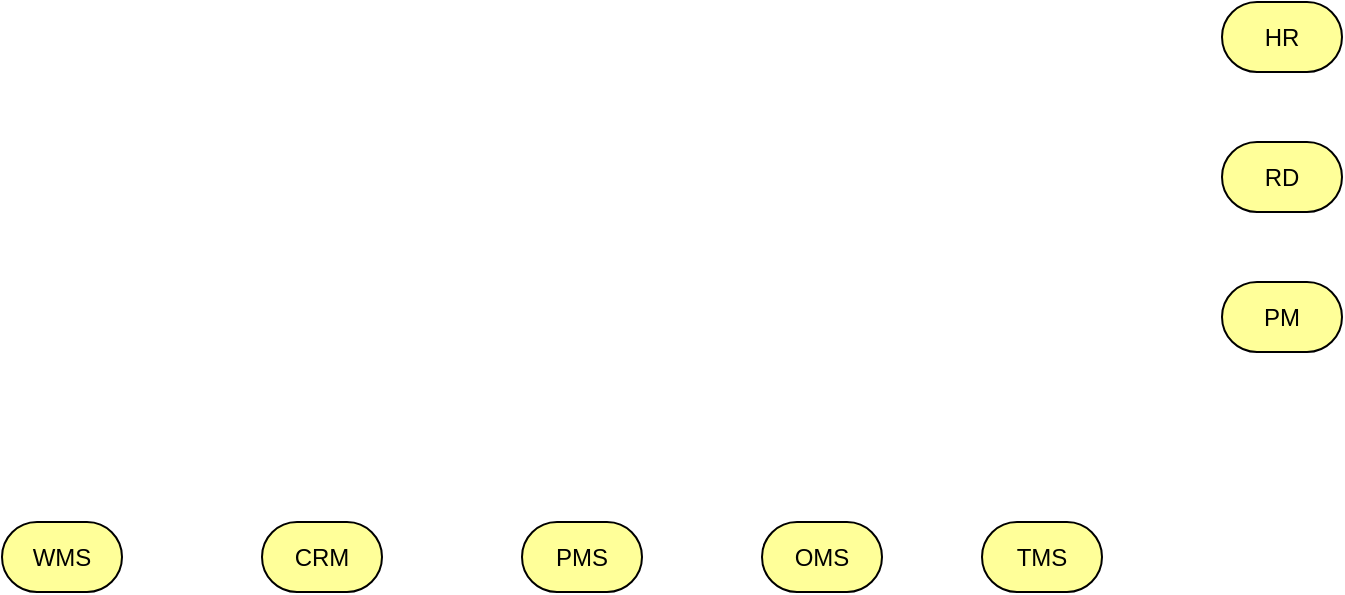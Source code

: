 <mxfile version="12.2.7" type="github" pages="1"><diagram id="SUPwY0HwSjwyPl2F55fH" name="Page-1"><mxGraphModel dx="1012" dy="500" grid="1" gridSize="10" guides="1" tooltips="1" connect="1" arrows="1" fold="1" page="1" pageScale="1" pageWidth="827" pageHeight="1169" math="0" shadow="0"><root><mxCell id="0"/><mxCell id="1" parent="0"/><mxCell id="wqNQRJWOFcjmoFV6VP_r-5" value="WMS" style="html=1;outlineConnect=0;whiteSpace=wrap;fillColor=#ffff99;shape=mxgraph.archimate3.service;" vertex="1" parent="1"><mxGeometry x="90" y="960" width="60" height="35" as="geometry"/></mxCell><mxCell id="wqNQRJWOFcjmoFV6VP_r-6" value="CRM" style="html=1;outlineConnect=0;whiteSpace=wrap;fillColor=#ffff99;shape=mxgraph.archimate3.service;" vertex="1" parent="1"><mxGeometry x="220" y="960" width="60" height="35" as="geometry"/></mxCell><mxCell id="wqNQRJWOFcjmoFV6VP_r-7" value="HR" style="html=1;outlineConnect=0;whiteSpace=wrap;fillColor=#ffff99;shape=mxgraph.archimate3.service;" vertex="1" parent="1"><mxGeometry x="700" y="700" width="60" height="35" as="geometry"/></mxCell><mxCell id="wqNQRJWOFcjmoFV6VP_r-8" value="RD" style="html=1;outlineConnect=0;whiteSpace=wrap;fillColor=#ffff99;shape=mxgraph.archimate3.service;" vertex="1" parent="1"><mxGeometry x="700" y="770" width="60" height="35" as="geometry"/></mxCell><mxCell id="wqNQRJWOFcjmoFV6VP_r-9" value="PM" style="html=1;outlineConnect=0;whiteSpace=wrap;fillColor=#ffff99;shape=mxgraph.archimate3.service;" vertex="1" parent="1"><mxGeometry x="700" y="840" width="60" height="35" as="geometry"/></mxCell><mxCell id="wqNQRJWOFcjmoFV6VP_r-10" value="PMS" style="html=1;outlineConnect=0;whiteSpace=wrap;fillColor=#ffff99;shape=mxgraph.archimate3.service;" vertex="1" parent="1"><mxGeometry x="350" y="960" width="60" height="35" as="geometry"/></mxCell><mxCell id="wqNQRJWOFcjmoFV6VP_r-11" value="OMS" style="html=1;outlineConnect=0;whiteSpace=wrap;fillColor=#ffff99;shape=mxgraph.archimate3.service;" vertex="1" parent="1"><mxGeometry x="470" y="960" width="60" height="35" as="geometry"/></mxCell><mxCell id="wqNQRJWOFcjmoFV6VP_r-12" value="TMS" style="html=1;outlineConnect=0;whiteSpace=wrap;fillColor=#ffff99;shape=mxgraph.archimate3.service;" vertex="1" parent="1"><mxGeometry x="580" y="960" width="60" height="35" as="geometry"/></mxCell></root></mxGraphModel></diagram></mxfile>